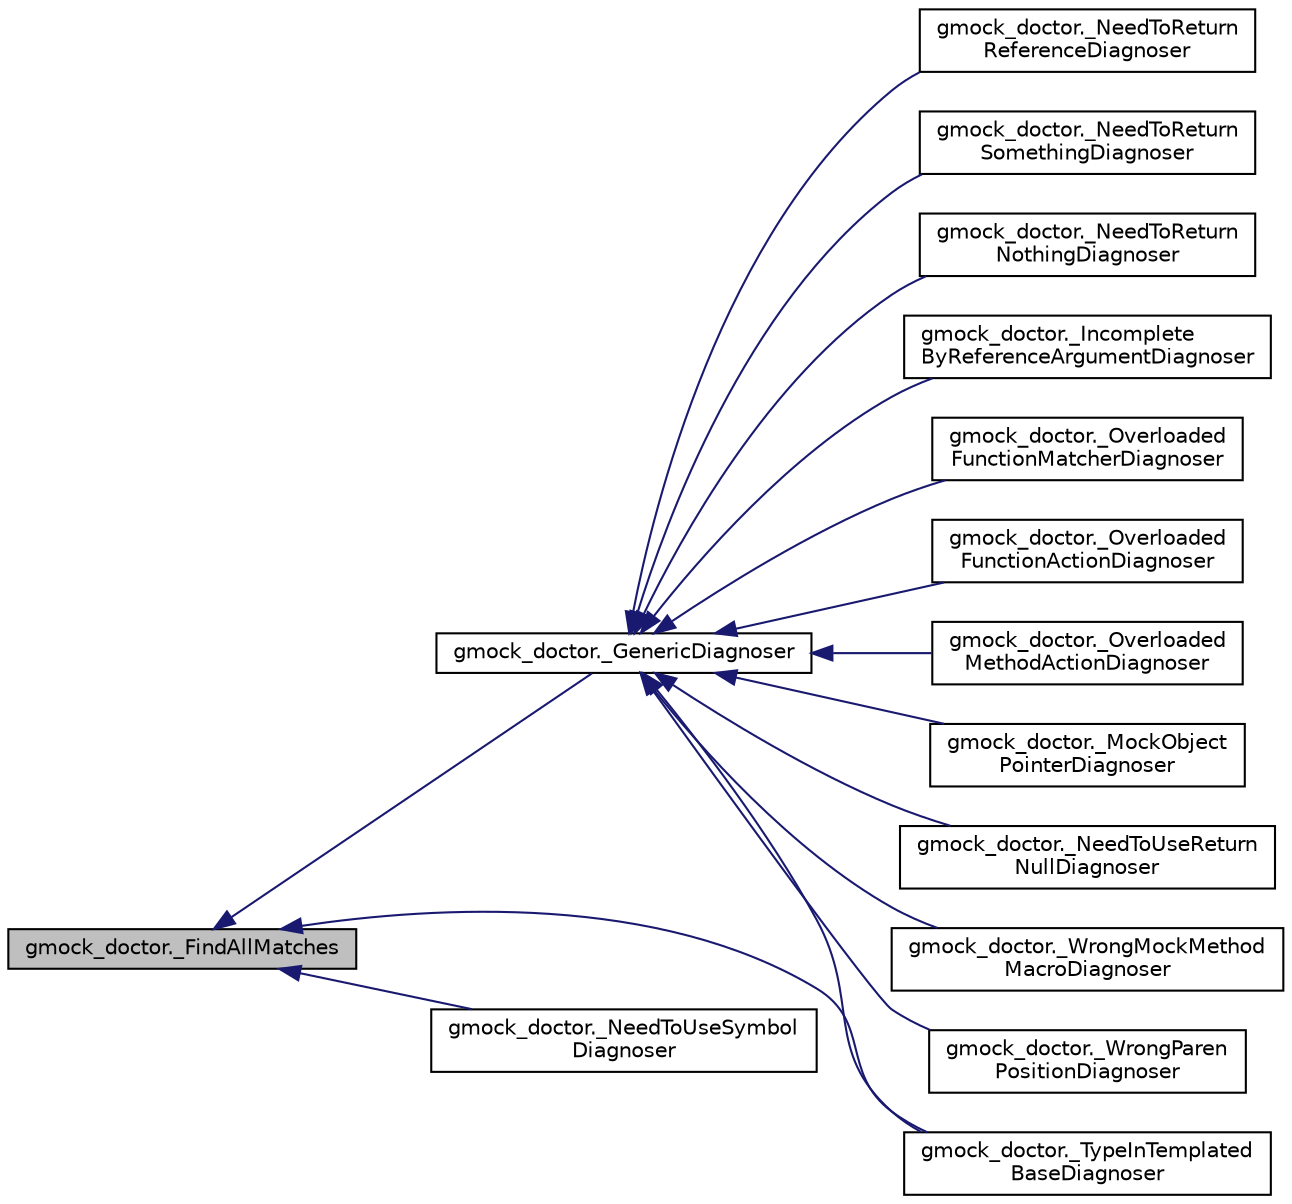 digraph "gmock_doctor._FindAllMatches"
{
  edge [fontname="Helvetica",fontsize="10",labelfontname="Helvetica",labelfontsize="10"];
  node [fontname="Helvetica",fontsize="10",shape=record];
  rankdir="LR";
  Node1 [label="gmock_doctor._FindAllMatches",height=0.2,width=0.4,color="black", fillcolor="grey75", style="filled", fontcolor="black"];
  Node1 -> Node2 [dir="back",color="midnightblue",fontsize="10",style="solid",fontname="Helvetica"];
  Node2 [label="gmock_doctor._GenericDiagnoser",height=0.2,width=0.4,color="black", fillcolor="white", style="filled",URL="$da/d9f/namespacegmock__doctor.html#af5023d3e12d1f4a7171c6b035783de84"];
  Node2 -> Node3 [dir="back",color="midnightblue",fontsize="10",style="solid",fontname="Helvetica"];
  Node3 [label="gmock_doctor._NeedToReturn\lReferenceDiagnoser",height=0.2,width=0.4,color="black", fillcolor="white", style="filled",URL="$da/d9f/namespacegmock__doctor.html#aa922367471c9e517f839f98e0e3b0a1c"];
  Node2 -> Node4 [dir="back",color="midnightblue",fontsize="10",style="solid",fontname="Helvetica"];
  Node4 [label="gmock_doctor._NeedToReturn\lSomethingDiagnoser",height=0.2,width=0.4,color="black", fillcolor="white", style="filled",URL="$da/d9f/namespacegmock__doctor.html#a1dc705b817ae15dbf51ebce10e47ed3f"];
  Node2 -> Node5 [dir="back",color="midnightblue",fontsize="10",style="solid",fontname="Helvetica"];
  Node5 [label="gmock_doctor._NeedToReturn\lNothingDiagnoser",height=0.2,width=0.4,color="black", fillcolor="white", style="filled",URL="$da/d9f/namespacegmock__doctor.html#a1d30848b5afc8437c05c03f9d4878a0d"];
  Node2 -> Node6 [dir="back",color="midnightblue",fontsize="10",style="solid",fontname="Helvetica"];
  Node6 [label="gmock_doctor._Incomplete\lByReferenceArgumentDiagnoser",height=0.2,width=0.4,color="black", fillcolor="white", style="filled",URL="$da/d9f/namespacegmock__doctor.html#a57b4c1486c344bd12e4138c588029c19"];
  Node2 -> Node7 [dir="back",color="midnightblue",fontsize="10",style="solid",fontname="Helvetica"];
  Node7 [label="gmock_doctor._Overloaded\lFunctionMatcherDiagnoser",height=0.2,width=0.4,color="black", fillcolor="white", style="filled",URL="$da/d9f/namespacegmock__doctor.html#a82934d9b43f75ab1112a9436c1a31068"];
  Node2 -> Node8 [dir="back",color="midnightblue",fontsize="10",style="solid",fontname="Helvetica"];
  Node8 [label="gmock_doctor._Overloaded\lFunctionActionDiagnoser",height=0.2,width=0.4,color="black", fillcolor="white", style="filled",URL="$da/d9f/namespacegmock__doctor.html#a385cf8cf2ca6731bf66d721e2dbf89d1"];
  Node2 -> Node9 [dir="back",color="midnightblue",fontsize="10",style="solid",fontname="Helvetica"];
  Node9 [label="gmock_doctor._Overloaded\lMethodActionDiagnoser",height=0.2,width=0.4,color="black", fillcolor="white", style="filled",URL="$da/d9f/namespacegmock__doctor.html#a830bf3bac2d58666d82a75dfa0865c42"];
  Node2 -> Node10 [dir="back",color="midnightblue",fontsize="10",style="solid",fontname="Helvetica"];
  Node10 [label="gmock_doctor._MockObject\lPointerDiagnoser",height=0.2,width=0.4,color="black", fillcolor="white", style="filled",URL="$da/d9f/namespacegmock__doctor.html#a91e21533e0bc183c40f5a9873158a94b"];
  Node2 -> Node11 [dir="back",color="midnightblue",fontsize="10",style="solid",fontname="Helvetica"];
  Node11 [label="gmock_doctor._NeedToUseReturn\lNullDiagnoser",height=0.2,width=0.4,color="black", fillcolor="white", style="filled",URL="$da/d9f/namespacegmock__doctor.html#af4268f4fc3c0e612231b6a5d53e9e578"];
  Node2 -> Node12 [dir="back",color="midnightblue",fontsize="10",style="solid",fontname="Helvetica"];
  Node12 [label="gmock_doctor._TypeInTemplated\lBaseDiagnoser",height=0.2,width=0.4,color="black", fillcolor="white", style="filled",URL="$da/d9f/namespacegmock__doctor.html#ac4e4908d4e43ef87f522365e99ec36c8"];
  Node2 -> Node13 [dir="back",color="midnightblue",fontsize="10",style="solid",fontname="Helvetica"];
  Node13 [label="gmock_doctor._WrongMockMethod\lMacroDiagnoser",height=0.2,width=0.4,color="black", fillcolor="white", style="filled",URL="$da/d9f/namespacegmock__doctor.html#a430611c0e038abaa33ae320b7118779b"];
  Node2 -> Node14 [dir="back",color="midnightblue",fontsize="10",style="solid",fontname="Helvetica"];
  Node14 [label="gmock_doctor._WrongParen\lPositionDiagnoser",height=0.2,width=0.4,color="black", fillcolor="white", style="filled",URL="$da/d9f/namespacegmock__doctor.html#a89b0bfee48942a164f7a4e1e923f3a48"];
  Node1 -> Node15 [dir="back",color="midnightblue",fontsize="10",style="solid",fontname="Helvetica"];
  Node15 [label="gmock_doctor._NeedToUseSymbol\lDiagnoser",height=0.2,width=0.4,color="black", fillcolor="white", style="filled",URL="$da/d9f/namespacegmock__doctor.html#a9ee9925aa81453f121d44e0ad8f1bbaf"];
  Node1 -> Node12 [dir="back",color="midnightblue",fontsize="10",style="solid",fontname="Helvetica"];
}
